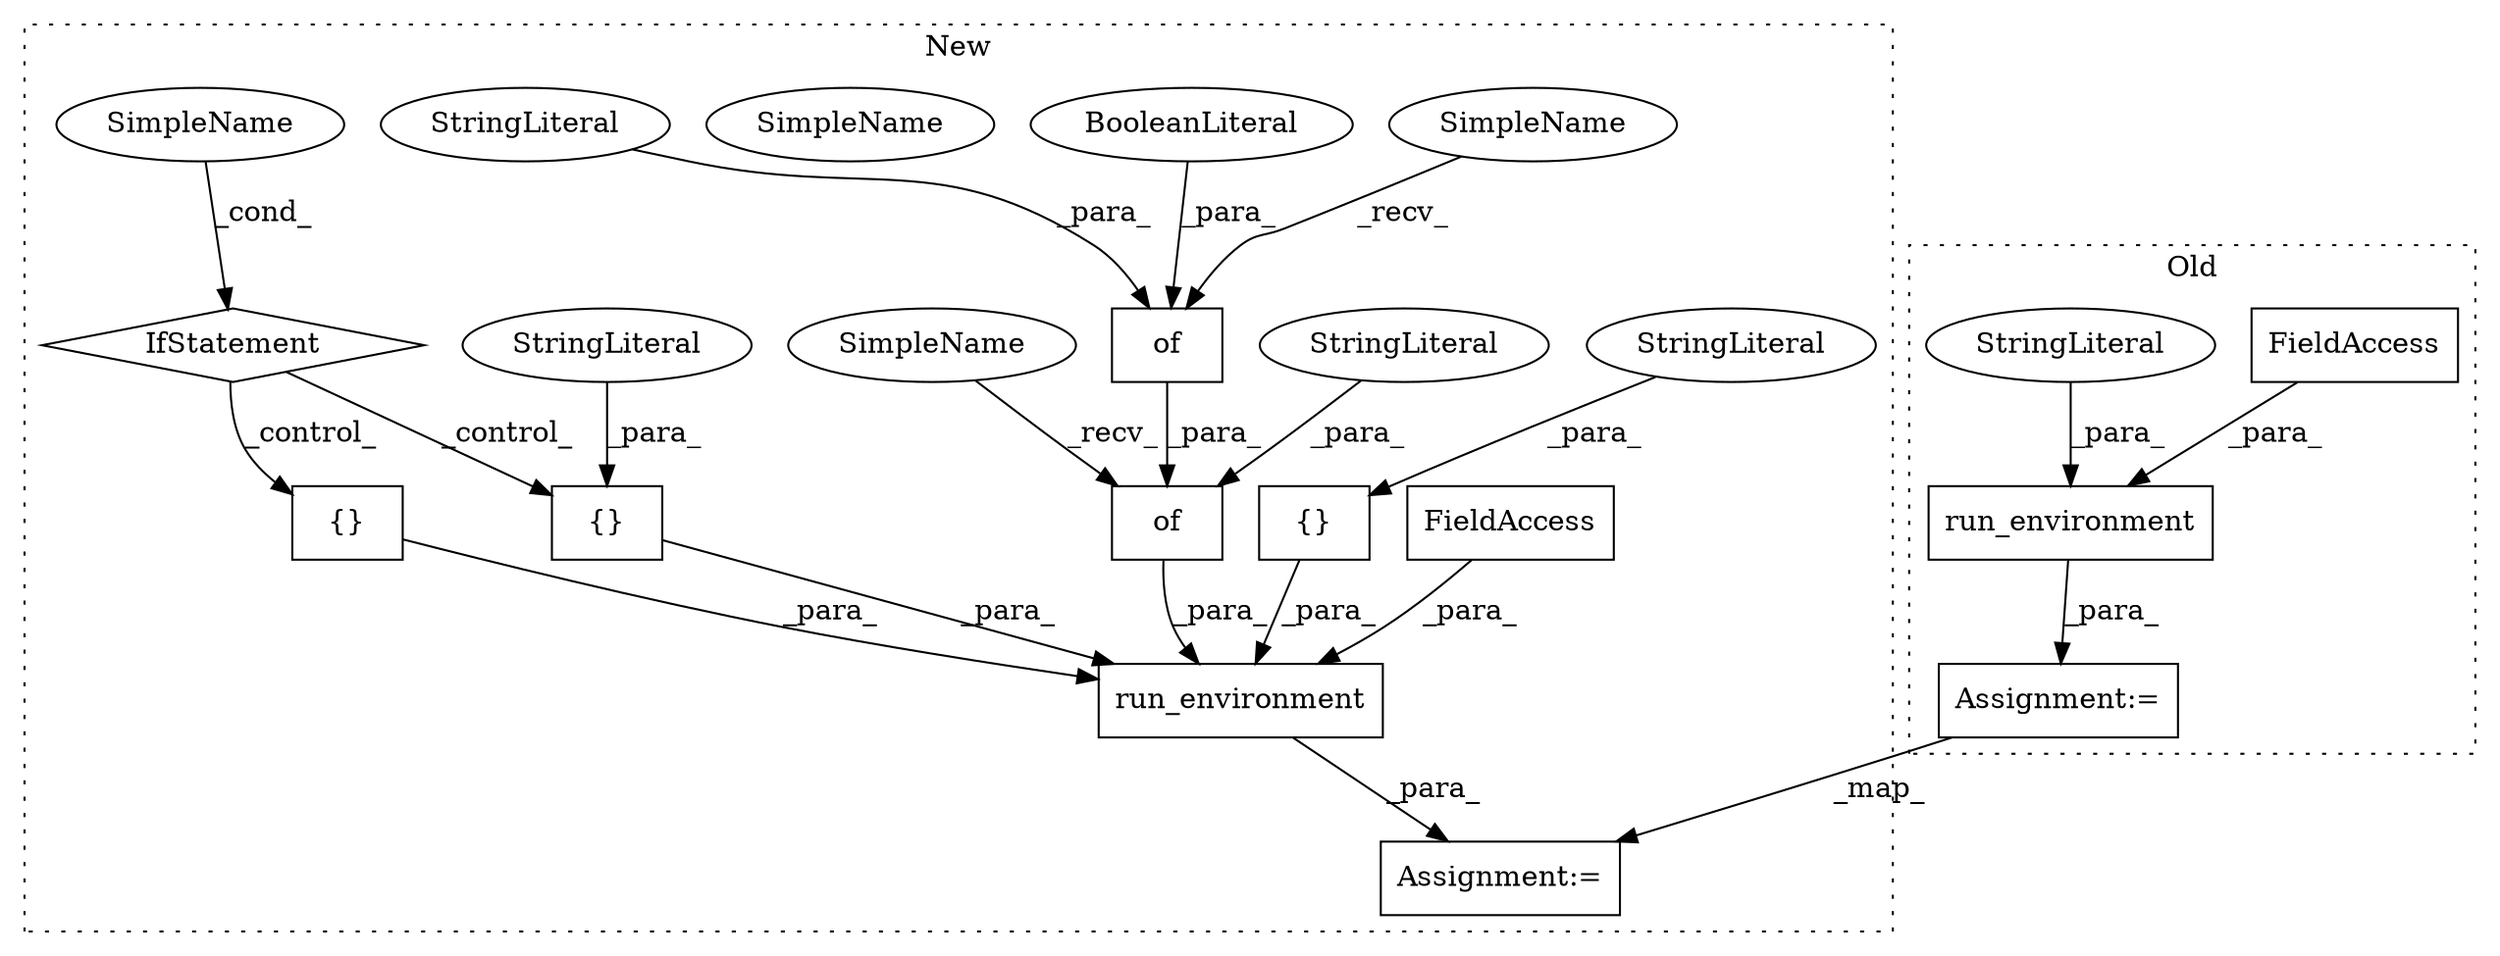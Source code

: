 digraph G {
subgraph cluster0 {
1 [label="run_environment" a="32" s="1682,1714" l="16,1" shape="box"];
6 [label="FieldAccess" a="22" s="1708" l="6" shape="box"];
10 [label="StringLiteral" a="45" s="1698" l="9" shape="ellipse"];
14 [label="Assignment:=" a="7" s="1680" l="2" shape="box"];
label = "Old";
style="dotted";
}
subgraph cluster1 {
2 [label="{}" a="4" s="1906,1916" l="1,1" shape="box"];
3 [label="run_environment" a="32" s="1810,1983" l="16,1" shape="box"];
4 [label="{}" a="4" s="1889" l="2" shape="box"];
5 [label="FieldAccess" a="22" s="1826" l="6" shape="box"];
7 [label="of" a="32" s="1922,1965" l="3,1" shape="box"];
8 [label="of" a="32" s="1947,1964" l="3,1" shape="box"];
9 [label="BooleanLiteral" a="9" s="1960" l="4" shape="ellipse"];
11 [label="StringLiteral" a="45" s="1950" l="9" shape="ellipse"];
12 [label="StringLiteral" a="45" s="1925" l="17" shape="ellipse"];
13 [label="StringLiteral" a="45" s="1907" l="9" shape="ellipse"];
15 [label="Assignment:=" a="7" s="1808" l="2" shape="box"];
16 [label="{}" a="4" s="1845,1853" l="1,1" shape="box"];
17 [label="IfStatement" a="25" s="1877" l="3" shape="diamond"];
18 [label="SimpleName" a="42" s="1855" l="22" shape="ellipse"];
19 [label="StringLiteral" a="45" s="1846" l="7" shape="ellipse"];
20 [label="SimpleName" a="42" s="1918" l="3" shape="ellipse"];
21 [label="SimpleName" a="42" s="1943" l="3" shape="ellipse"];
22 [label="SimpleName" a="42" s="1855" l="22" shape="ellipse"];
label = "New";
style="dotted";
}
1 -> 14 [label="_para_"];
2 -> 3 [label="_para_"];
3 -> 15 [label="_para_"];
4 -> 3 [label="_para_"];
5 -> 3 [label="_para_"];
6 -> 1 [label="_para_"];
7 -> 3 [label="_para_"];
8 -> 7 [label="_para_"];
9 -> 8 [label="_para_"];
10 -> 1 [label="_para_"];
11 -> 8 [label="_para_"];
12 -> 7 [label="_para_"];
13 -> 2 [label="_para_"];
14 -> 15 [label="_map_"];
16 -> 3 [label="_para_"];
17 -> 2 [label="_control_"];
17 -> 4 [label="_control_"];
19 -> 16 [label="_para_"];
20 -> 7 [label="_recv_"];
21 -> 8 [label="_recv_"];
22 -> 17 [label="_cond_"];
}